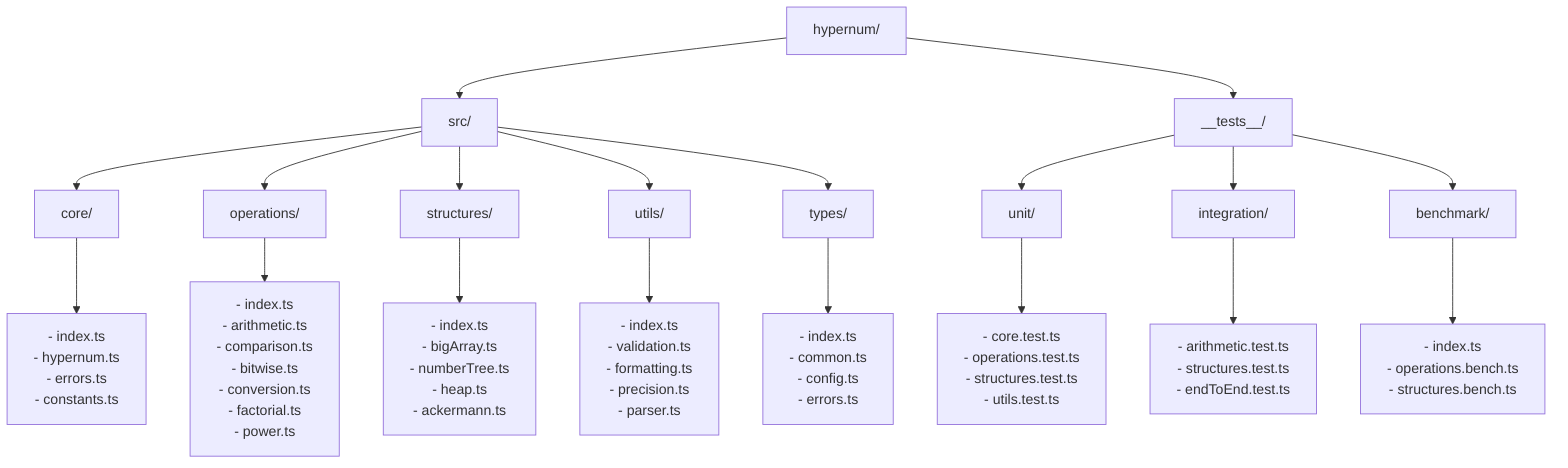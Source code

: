graph TD
    root[hypernum/]
    src[src/]
    tests[__tests__/]
    
    %% src directories
    core[core/]
    ops[operations/]
    structs[structures/]
    utils[utils/]
    types[types/]
    
    %% test directories
    unit[unit/]
    integration[integration/]
    bench[benchmark/]

    %% Core files
    coreFiles["- index.ts
    - hypernum.ts
    - errors.ts
    - constants.ts"]

    %% Operations files
    opsFiles["- index.ts
    - arithmetic.ts
    - comparison.ts
    - bitwise.ts
    - conversion.ts
    - factorial.ts
    - power.ts"]

    %% Structures files
    structsFiles["- index.ts
    - bigArray.ts
    - numberTree.ts
    - heap.ts
    - ackermann.ts"]

    %% Utils files
    utilsFiles["- index.ts
    - validation.ts
    - formatting.ts
    - precision.ts
    - parser.ts"]

    %% Types files
    typesFiles["- index.ts
    - common.ts
    - config.ts
    - errors.ts"]

    %% Test files
    unitFiles["- core.test.ts
    - operations.test.ts
    - structures.test.ts
    - utils.test.ts"]

    integrationFiles["- arithmetic.test.ts
    - structures.test.ts
    - endToEnd.test.ts"]

    benchFiles["- index.ts
    - operations.bench.ts
    - structures.bench.ts"]

    %% Connections
    root --> src
    root --> tests
    
    src --> core
    src --> ops
    src --> structs
    src --> utils
    src --> types
    
    tests --> unit
    tests --> integration
    tests --> bench
    
    core --> coreFiles
    ops --> opsFiles
    structs --> structsFiles
    utils --> utilsFiles
    types --> typesFiles
    
    unit --> unitFiles
    integration --> integrationFiles
    bench --> benchFiles